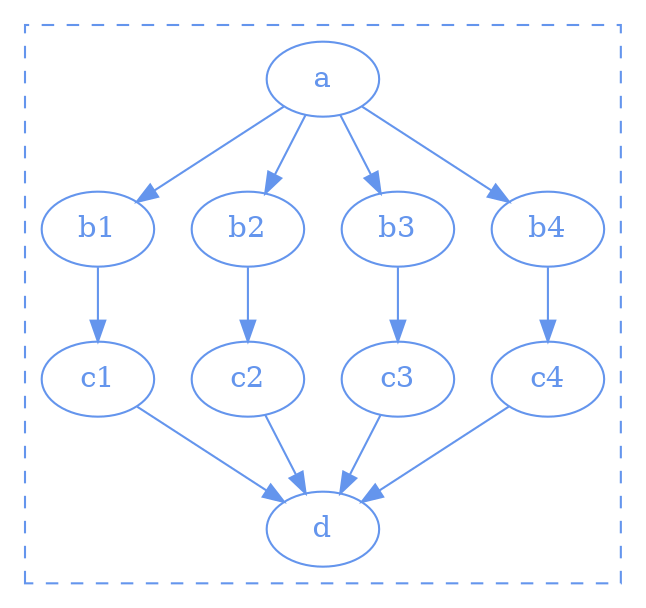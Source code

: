digraph {
    bgcolor = none

    subgraph cluster_1 {
        style = dashed
        color = cornflowerblue
        fontcolor = cornflowerblue

        node [color = cornflowerblue, fontcolor = cornflowerblue]
        edge [color = cornflowerblue, fontcolor = cornflowerblue]

        a -> b1 -> c1 -> d
        a -> b2 -> c2 -> d
        a -> b3 -> c3 -> d
        a -> b4 -> c4 -> d
    }

}
